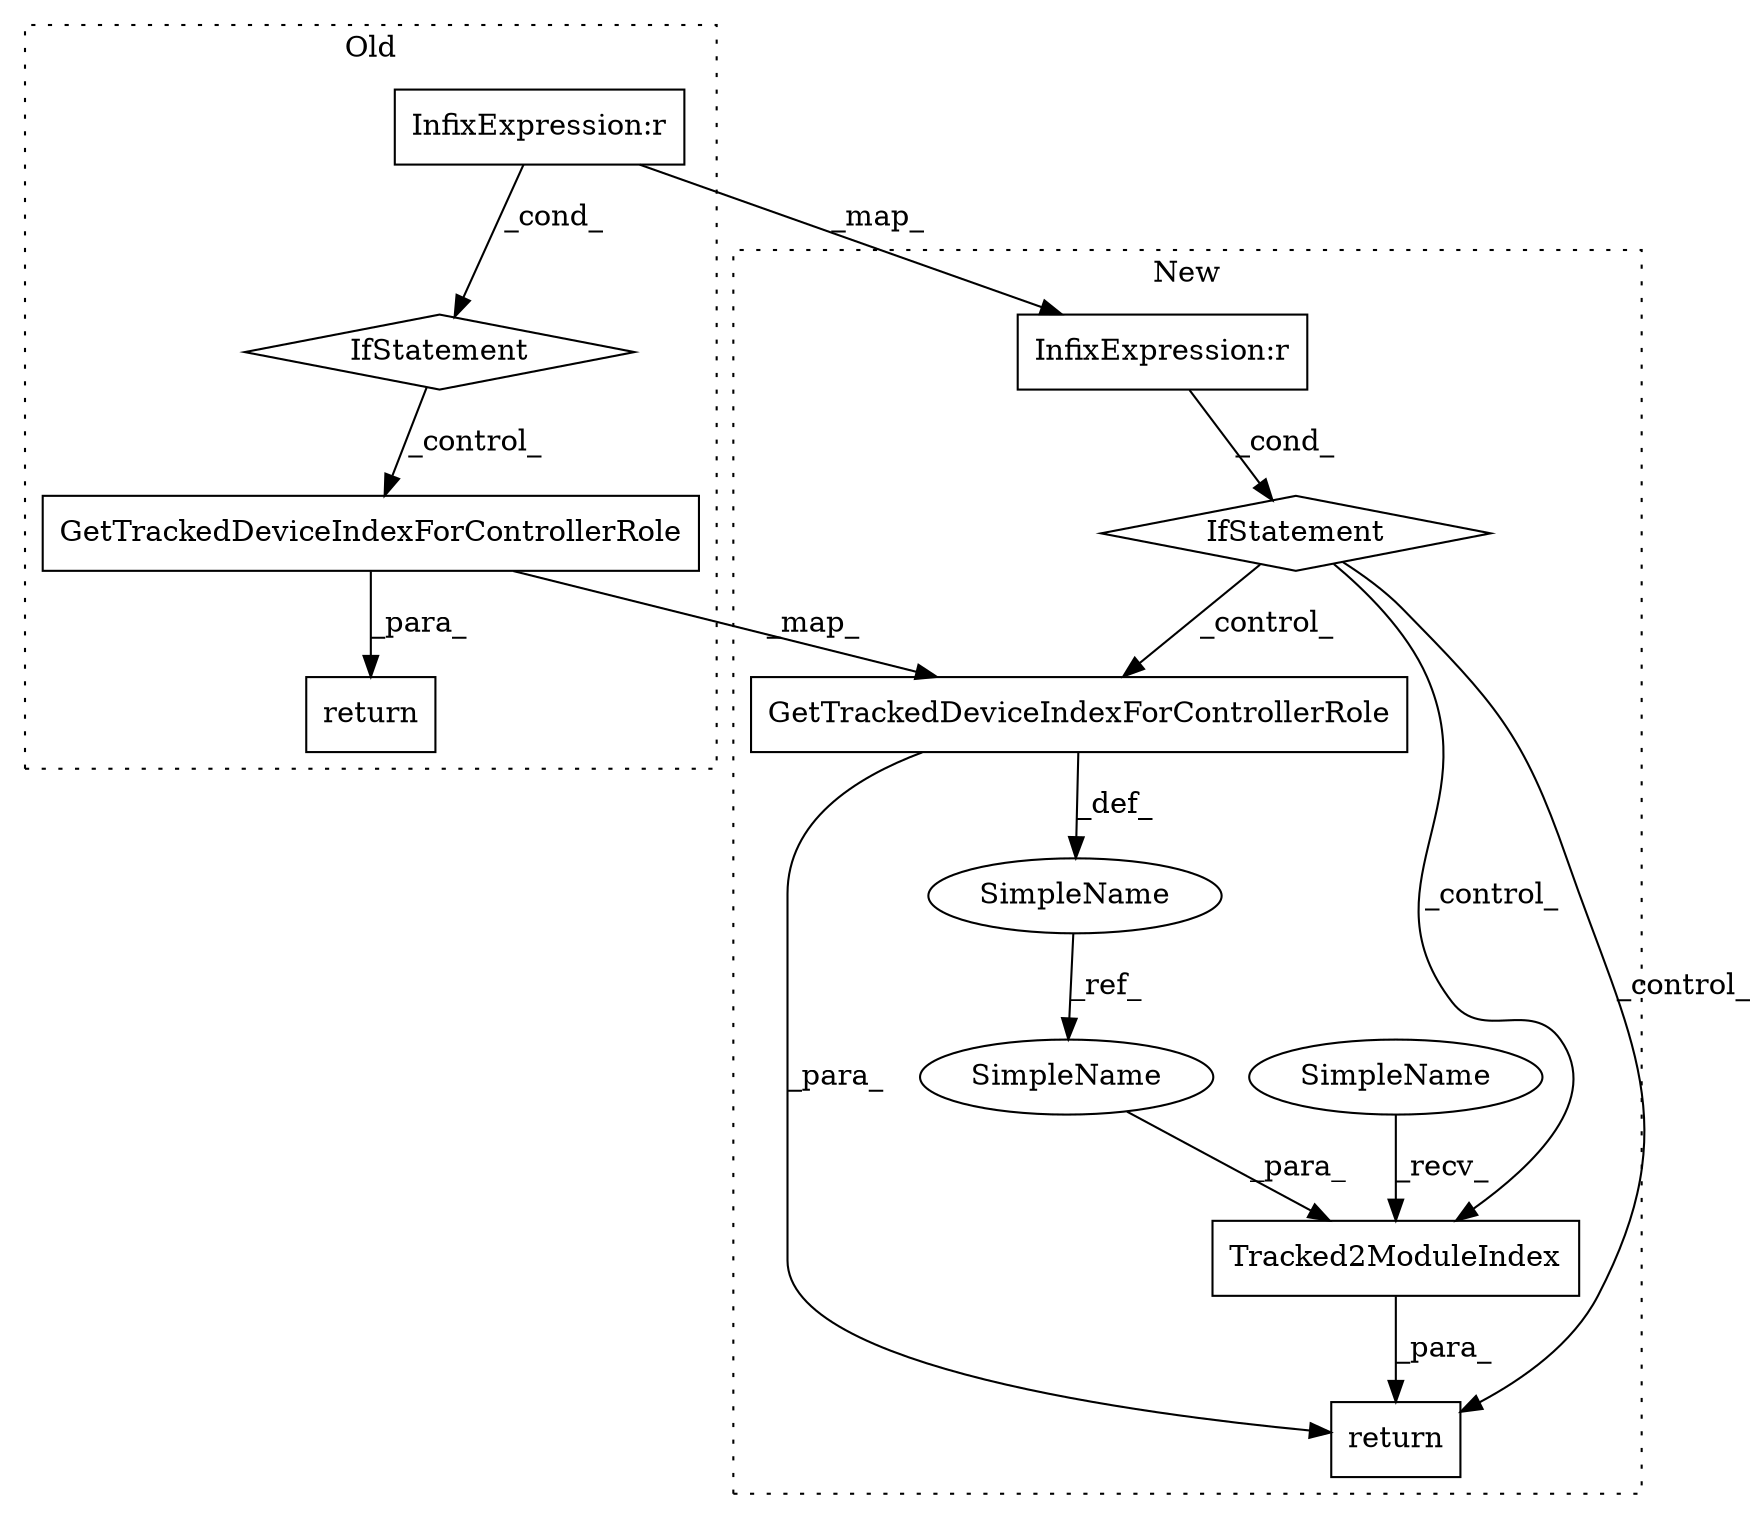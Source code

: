 digraph G {
subgraph cluster0 {
1 [label="GetTrackedDeviceIndexForControllerRole" a="32" s="28490,28561" l="39,1" shape="box"];
6 [label="IfStatement" a="25" s="28457" l="3" shape="diamond"];
7 [label="InfixExpression:r" a="27" s="28449" l="4" shape="box"];
10 [label="return" a="41" s="28436" l="7" shape="box"];
label = "Old";
style="dotted";
}
subgraph cluster1 {
2 [label="GetTrackedDeviceIndexForControllerRole" a="32" s="20366,20437" l="39,1" shape="box"];
3 [label="SimpleName" a="42" s="20344" l="12" shape="ellipse"];
4 [label="Tracked2ModuleIndex" a="32" s="20470,20502" l="20,1" shape="box"];
5 [label="SimpleName" a="42" s="20459" l="10" shape="ellipse"];
8 [label="InfixExpression:r" a="27" s="20276" l="4" shape="box"];
9 [label="IfStatement" a="25" s="20266,20284" l="4,2" shape="diamond"];
11 [label="return" a="41" s="20452" l="7" shape="box"];
12 [label="SimpleName" a="42" s="20490" l="12" shape="ellipse"];
label = "New";
style="dotted";
}
1 -> 2 [label="_map_"];
1 -> 10 [label="_para_"];
2 -> 3 [label="_def_"];
2 -> 11 [label="_para_"];
3 -> 12 [label="_ref_"];
4 -> 11 [label="_para_"];
5 -> 4 [label="_recv_"];
6 -> 1 [label="_control_"];
7 -> 8 [label="_map_"];
7 -> 6 [label="_cond_"];
8 -> 9 [label="_cond_"];
9 -> 4 [label="_control_"];
9 -> 11 [label="_control_"];
9 -> 2 [label="_control_"];
12 -> 4 [label="_para_"];
}